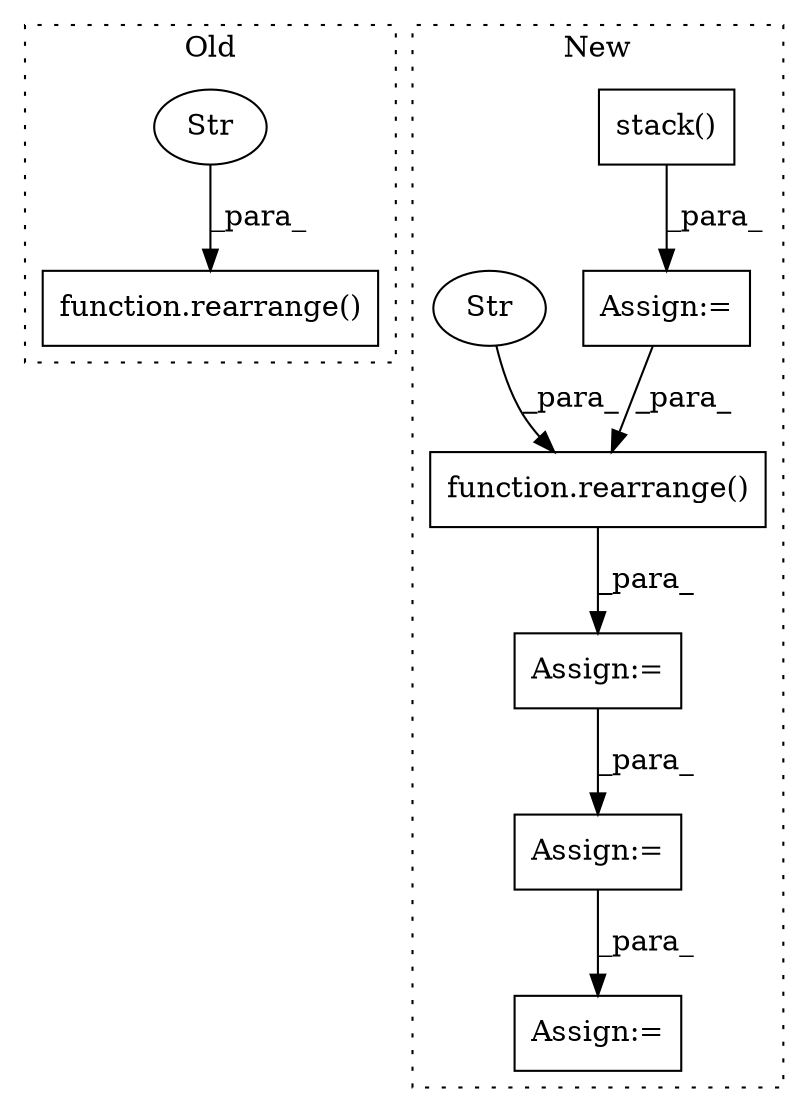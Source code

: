 digraph G {
subgraph cluster0 {
1 [label="function.rearrange()" a="75" s="3496,3531" l="10,1" shape="box"];
5 [label="Str" a="66" s="3515" l="16" shape="ellipse"];
label = "Old";
style="dotted";
}
subgraph cluster1 {
2 [label="stack()" a="75" s="3461,3520" l="12,11" shape="box"];
3 [label="function.rearrange()" a="75" s="3555,3597" l="10,1" shape="box"];
4 [label="Str" a="66" s="3579" l="18" shape="ellipse"];
6 [label="Assign:=" a="68" s="4008" l="3" shape="box"];
7 [label="Assign:=" a="68" s="3458" l="3" shape="box"];
8 [label="Assign:=" a="68" s="3552" l="3" shape="box"];
9 [label="Assign:=" a="68" s="3633" l="3" shape="box"];
label = "New";
style="dotted";
}
2 -> 7 [label="_para_"];
3 -> 8 [label="_para_"];
4 -> 3 [label="_para_"];
5 -> 1 [label="_para_"];
7 -> 3 [label="_para_"];
8 -> 9 [label="_para_"];
9 -> 6 [label="_para_"];
}